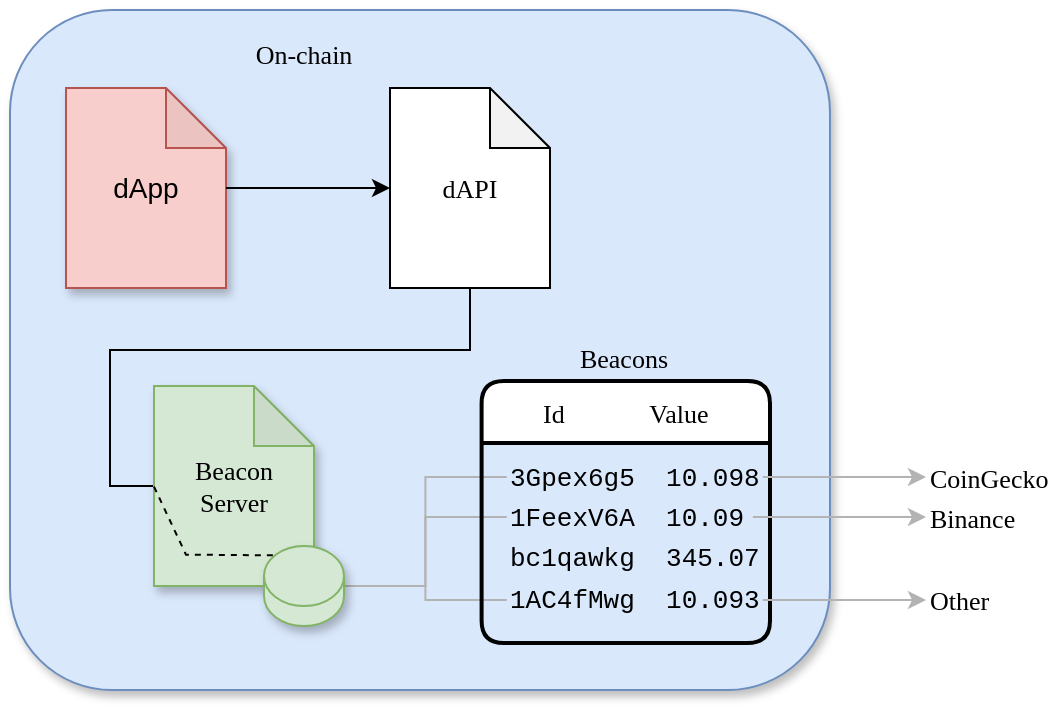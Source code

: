 <mxfile version="16.1.2" type="device"><diagram id="epeuK9tiZNhBeNn9xmnz" name="Page-1"><mxGraphModel dx="1106" dy="852" grid="1" gridSize="10" guides="1" tooltips="1" connect="1" arrows="1" fold="1" page="1" pageScale="1" pageWidth="850" pageHeight="1100" math="0" shadow="0"><root><mxCell id="0"/><mxCell id="1" parent="0"/><mxCell id="NoRTqzh0vrnsL0sNOecZ-1" value="" style="rounded=1;whiteSpace=wrap;html=1;shadow=1;fillColor=#dae8fc;strokeColor=#6c8ebf;" parent="1" vertex="1"><mxGeometry x="70" y="40" width="410" height="340" as="geometry"/></mxCell><mxCell id="NoRTqzh0vrnsL0sNOecZ-2" value="&lt;font style=&quot;font-size: 14px&quot;&gt;dApp&lt;/font&gt;" style="shape=note;whiteSpace=wrap;html=1;backgroundOutline=1;darkOpacity=0.05;shadow=1;fillColor=#f8cecc;strokeColor=#b85450;" parent="1" vertex="1"><mxGeometry x="98" y="79" width="80" height="100" as="geometry"/></mxCell><mxCell id="NoRTqzh0vrnsL0sNOecZ-48" style="edgeStyle=orthogonalEdgeStyle;rounded=0;orthogonalLoop=1;jettySize=auto;html=1;entryX=0;entryY=0.5;entryDx=0;entryDy=0;entryPerimeter=0;" parent="1" source="NoRTqzh0vrnsL0sNOecZ-2" target="NoRTqzh0vrnsL0sNOecZ-31" edge="1"><mxGeometry relative="1" as="geometry"/></mxCell><mxCell id="NoRTqzh0vrnsL0sNOecZ-49" style="edgeStyle=orthogonalEdgeStyle;rounded=0;orthogonalLoop=1;jettySize=auto;html=1;entryX=0.5;entryY=1;entryDx=0;entryDy=0;entryPerimeter=0;exitX=0;exitY=0.5;exitDx=0;exitDy=0;exitPerimeter=0;endArrow=none;endFill=0;" parent="1" source="NoRTqzh0vrnsL0sNOecZ-3" target="NoRTqzh0vrnsL0sNOecZ-31" edge="1"><mxGeometry relative="1" as="geometry"><Array as="points"><mxPoint x="120" y="278"/><mxPoint x="120" y="210"/><mxPoint x="300" y="210"/></Array></mxGeometry></mxCell><mxCell id="NoRTqzh0vrnsL0sNOecZ-3" value="&lt;font style=&quot;font-size: 13px&quot;&gt;&lt;font face=&quot;Verdana&quot; style=&quot;font-size: 13px&quot;&gt;Beacon&lt;br&gt;Server&lt;/font&gt;&lt;br&gt;&lt;/font&gt;" style="shape=note;whiteSpace=wrap;html=1;backgroundOutline=1;darkOpacity=0.05;shadow=1;fillColor=#d5e8d4;strokeColor=#82b366;" parent="1" vertex="1"><mxGeometry x="142" y="228" width="80" height="100" as="geometry"/></mxCell><mxCell id="ZkRDXA1yUf4qdeJpZ-fq-15" style="edgeStyle=orthogonalEdgeStyle;rounded=0;orthogonalLoop=1;jettySize=auto;html=1;entryX=0;entryY=0.5;entryDx=0;entryDy=0;endArrow=none;endFill=0;strokeWidth=1;strokeColor=#B3B3B3;" parent="1" source="NoRTqzh0vrnsL0sNOecZ-5" target="ZkRDXA1yUf4qdeJpZ-fq-4" edge="1"><mxGeometry relative="1" as="geometry"/></mxCell><mxCell id="ZkRDXA1yUf4qdeJpZ-fq-16" style="edgeStyle=orthogonalEdgeStyle;orthogonalLoop=1;jettySize=auto;html=1;entryX=0;entryY=0.5;entryDx=0;entryDy=0;rounded=0;endArrow=none;endFill=0;strokeWidth=1;strokeColor=#B3B3B3;" parent="1" source="NoRTqzh0vrnsL0sNOecZ-5" target="ZkRDXA1yUf4qdeJpZ-fq-3" edge="1"><mxGeometry relative="1" as="geometry"/></mxCell><mxCell id="ZkRDXA1yUf4qdeJpZ-fq-17" style="edgeStyle=orthogonalEdgeStyle;rounded=0;orthogonalLoop=1;jettySize=auto;html=1;entryX=0;entryY=0.5;entryDx=0;entryDy=0;endArrow=none;endFill=0;strokeWidth=1;strokeColor=#B3B3B3;" parent="1" source="NoRTqzh0vrnsL0sNOecZ-5" target="ZkRDXA1yUf4qdeJpZ-fq-6" edge="1"><mxGeometry relative="1" as="geometry"/></mxCell><mxCell id="NoRTqzh0vrnsL0sNOecZ-5" value="" style="shape=cylinder3;whiteSpace=wrap;html=1;boundedLbl=1;backgroundOutline=1;size=15;shadow=1;fontSize=14;fillColor=#d5e8d4;strokeColor=#82b366;" parent="1" vertex="1"><mxGeometry x="197" y="308" width="40" height="40" as="geometry"/></mxCell><mxCell id="NoRTqzh0vrnsL0sNOecZ-6" value="&lt;font face=&quot;Verdana&quot; style=&quot;font-size: 13px&quot;&gt;On-chain&lt;/font&gt;" style="text;html=1;strokeColor=none;fillColor=none;align=center;verticalAlign=middle;whiteSpace=wrap;rounded=0;shadow=1;fontSize=14;" parent="1" vertex="1"><mxGeometry x="167" y="47" width="100" height="30" as="geometry"/></mxCell><mxCell id="NoRTqzh0vrnsL0sNOecZ-15" value="" style="shape=image;verticalLabelPosition=bottom;labelBackgroundColor=default;verticalAlign=top;aspect=fixed;imageAspect=0;image=/Users/warren/DEV/api3-docs/docs/.vuepress/public/img/Beacons-active.png;fontSize=12;" parent="1" vertex="1"><mxGeometry x="152" y="232" width="28" height="24.19" as="geometry"/></mxCell><mxCell id="NoRTqzh0vrnsL0sNOecZ-28" value="" style="shape=image;verticalLabelPosition=bottom;labelBackgroundColor=default;verticalAlign=top;aspect=fixed;imageAspect=0;image=https://cdn.iconscout.com/icon/premium/png-64-thumb/dapp-1999956-1697892.png;" parent="1" vertex="1"><mxGeometry x="113" y="86" width="22" height="22" as="geometry"/></mxCell><mxCell id="NoRTqzh0vrnsL0sNOecZ-31" value="&lt;font style=&quot;font-size: 13px&quot; face=&quot;Verdana&quot;&gt;dAPI&lt;/font&gt;" style="shape=note;whiteSpace=wrap;html=1;backgroundOutline=1;darkOpacity=0.05;" parent="1" vertex="1"><mxGeometry x="260" y="79" width="80" height="100" as="geometry"/></mxCell><mxCell id="NoRTqzh0vrnsL0sNOecZ-30" value="" style="shape=image;verticalLabelPosition=bottom;labelBackgroundColor=default;verticalAlign=top;aspect=fixed;imageAspect=0;image=https://cdn.iconscout.com/icon/free/png-64/blockchain-2697806-2237605.png;" parent="1" vertex="1"><mxGeometry x="277" y="85" width="22" height="22" as="geometry"/></mxCell><mxCell id="NoRTqzh0vrnsL0sNOecZ-51" value="&lt;font style=&quot;font-size: 13px&quot;&gt;CoinGecko&lt;/font&gt;" style="text;html=1;strokeColor=none;fillColor=none;align=left;verticalAlign=middle;whiteSpace=wrap;rounded=0;fontFamily=Verdana;" parent="1" vertex="1"><mxGeometry x="528" y="260.25" width="60" height="26.5" as="geometry"/></mxCell><mxCell id="NoRTqzh0vrnsL0sNOecZ-52" value="&lt;font size=&quot;1&quot;&gt;&lt;span style=&quot;font-size: 13px&quot;&gt;Binance&lt;/span&gt;&lt;/font&gt;" style="text;html=1;strokeColor=none;fillColor=none;align=left;verticalAlign=middle;whiteSpace=wrap;rounded=0;fontFamily=Verdana;" parent="1" vertex="1"><mxGeometry x="528" y="278.5" width="60" height="30" as="geometry"/></mxCell><mxCell id="NoRTqzh0vrnsL0sNOecZ-53" value="&lt;font style=&quot;font-size: 13px&quot;&gt;&lt;span style=&quot;font-size: 13px&quot;&gt;Other&lt;/span&gt;&lt;/font&gt;" style="text;html=1;strokeColor=none;fillColor=none;align=left;verticalAlign=middle;whiteSpace=wrap;rounded=0;fontFamily=Verdana;fontSize=13;" parent="1" vertex="1"><mxGeometry x="528" y="320" width="60" height="30" as="geometry"/></mxCell><mxCell id="ZkRDXA1yUf4qdeJpZ-fq-1" value="Id             Value" style="swimlane;childLayout=stackLayout;horizontal=1;startSize=31;horizontalStack=0;rounded=1;fontSize=13;fontStyle=0;strokeWidth=2;resizeParent=0;resizeLast=1;shadow=0;dashed=0;align=center;arcSize=12;fontFamily=Verdana;" parent="1" vertex="1"><mxGeometry x="305.8" y="225.5" width="144.2" height="131" as="geometry"><mxRectangle x="385.8" y="100" width="90" height="30" as="alternateBounds"/></mxGeometry></mxCell><mxCell id="ZkRDXA1yUf4qdeJpZ-fq-2" value="&lt;font face=&quot;Verdana&quot; size=&quot;1&quot;&gt;&lt;span style=&quot;font-size: 13px&quot;&gt;Beacons&lt;/span&gt;&lt;/font&gt;" style="text;html=1;strokeColor=none;fillColor=none;align=center;verticalAlign=middle;whiteSpace=wrap;rounded=0;fontFamily=Courier New;" parent="1" vertex="1"><mxGeometry x="346.9" y="199.5" width="60" height="30" as="geometry"/></mxCell><mxCell id="ZkRDXA1yUf4qdeJpZ-fq-8" style="edgeStyle=orthogonalEdgeStyle;rounded=0;orthogonalLoop=1;jettySize=auto;html=1;entryX=0;entryY=0.5;entryDx=0;entryDy=0;strokeColor=#B3B3B3;strokeWidth=1;sourcePerimeterSpacing=-1;" parent="1" source="ZkRDXA1yUf4qdeJpZ-fq-3" target="NoRTqzh0vrnsL0sNOecZ-51" edge="1"><mxGeometry relative="1" as="geometry"/></mxCell><mxCell id="ZkRDXA1yUf4qdeJpZ-fq-3" value="&lt;span style=&quot;font-size: 13px&quot;&gt;3Gpex6g5&amp;nbsp; 10.098&lt;/span&gt;" style="text;html=1;strokeColor=none;fillColor=none;align=left;verticalAlign=middle;whiteSpace=wrap;rounded=0;fontFamily=Courier New;" parent="1" vertex="1"><mxGeometry x="318.4" y="263.5" width="129" height="20" as="geometry"/></mxCell><mxCell id="ZkRDXA1yUf4qdeJpZ-fq-9" style="edgeStyle=orthogonalEdgeStyle;rounded=0;orthogonalLoop=1;jettySize=auto;html=1;entryX=0;entryY=0.5;entryDx=0;entryDy=0;strokeColor=#B3B3B3;strokeWidth=1;targetPerimeterSpacing=0;sourcePerimeterSpacing=-6;" parent="1" source="ZkRDXA1yUf4qdeJpZ-fq-4" target="NoRTqzh0vrnsL0sNOecZ-52" edge="1"><mxGeometry relative="1" as="geometry"/></mxCell><mxCell id="ZkRDXA1yUf4qdeJpZ-fq-4" value="&lt;span style=&quot;font-size: 13px;&quot;&gt;1FeexV6A&amp;nbsp; 10.09&lt;/span&gt;" style="text;html=1;strokeColor=none;fillColor=none;align=left;verticalAlign=middle;whiteSpace=wrap;rounded=0;fontFamily=Courier New;" parent="1" vertex="1"><mxGeometry x="318.4" y="283.5" width="129" height="20" as="geometry"/></mxCell><mxCell id="ZkRDXA1yUf4qdeJpZ-fq-5" value="&lt;span style=&quot;font-size: 13px;&quot;&gt;bc1qawkg&amp;nbsp; 345.07&lt;/span&gt;" style="text;html=1;strokeColor=none;fillColor=none;align=left;verticalAlign=middle;whiteSpace=wrap;rounded=0;fontFamily=Courier New;" parent="1" vertex="1"><mxGeometry x="318.4" y="303.5" width="129" height="20" as="geometry"/></mxCell><mxCell id="ZkRDXA1yUf4qdeJpZ-fq-10" style="edgeStyle=orthogonalEdgeStyle;rounded=0;orthogonalLoop=1;jettySize=auto;html=1;entryX=0;entryY=0.5;entryDx=0;entryDy=0;strokeColor=#B3B3B3;strokeWidth=1;sourcePerimeterSpacing=-1;" parent="1" source="ZkRDXA1yUf4qdeJpZ-fq-6" target="NoRTqzh0vrnsL0sNOecZ-53" edge="1"><mxGeometry relative="1" as="geometry"/></mxCell><mxCell id="ZkRDXA1yUf4qdeJpZ-fq-6" value="&lt;span style=&quot;font-size: 13px&quot;&gt;1AC4fMwg&amp;nbsp; 10.093&lt;/span&gt;" style="text;html=1;strokeColor=none;fillColor=none;align=left;verticalAlign=middle;whiteSpace=wrap;rounded=0;fontFamily=Courier New;" parent="1" vertex="1"><mxGeometry x="318.4" y="323.5" width="129" height="23" as="geometry"/></mxCell><mxCell id="ZkRDXA1yUf4qdeJpZ-fq-19" value="" style="endArrow=none;html=1;rounded=0;dashed=1;exitX=0;exitY=0.5;exitDx=0;exitDy=0;exitPerimeter=0;entryX=0.145;entryY=0;entryDx=0;entryDy=4.35;entryPerimeter=0;endFill=0;" parent="1" edge="1"><mxGeometry width="50" height="50" relative="1" as="geometry"><mxPoint x="142" y="278.33" as="sourcePoint"/><mxPoint x="202.8" y="312.68" as="targetPoint"/><Array as="points"><mxPoint x="158" y="312.33"/></Array></mxGeometry></mxCell></root></mxGraphModel></diagram></mxfile>